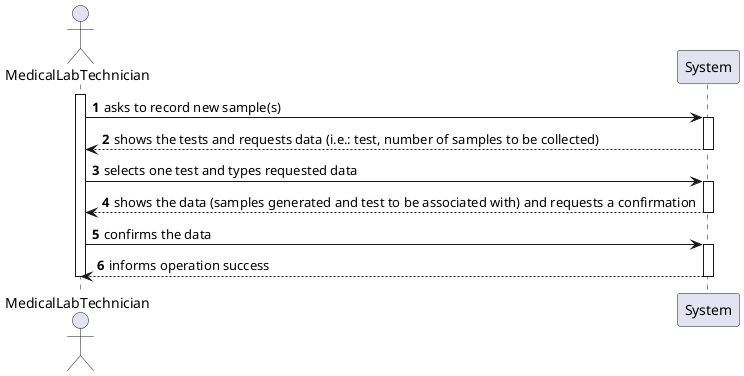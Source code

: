 @startuml
'https://plantuml.com/sequence-diagram

autonumber

actor MedicalLabTechnician as MLT

activate MLT
MLT -> System ++: asks to record new sample(s)
System --> MLT --: shows the tests and requests data (i.e.: test, number of samples to be collected)
MLT -> System ++: selects one test and types requested data
System --> MLT --: shows the data (samples generated and test to be associated with) and requests a confirmation
MLT -> System ++: confirms the data
System --> MLT --: informs operation success
deactivate MLT

@enduml